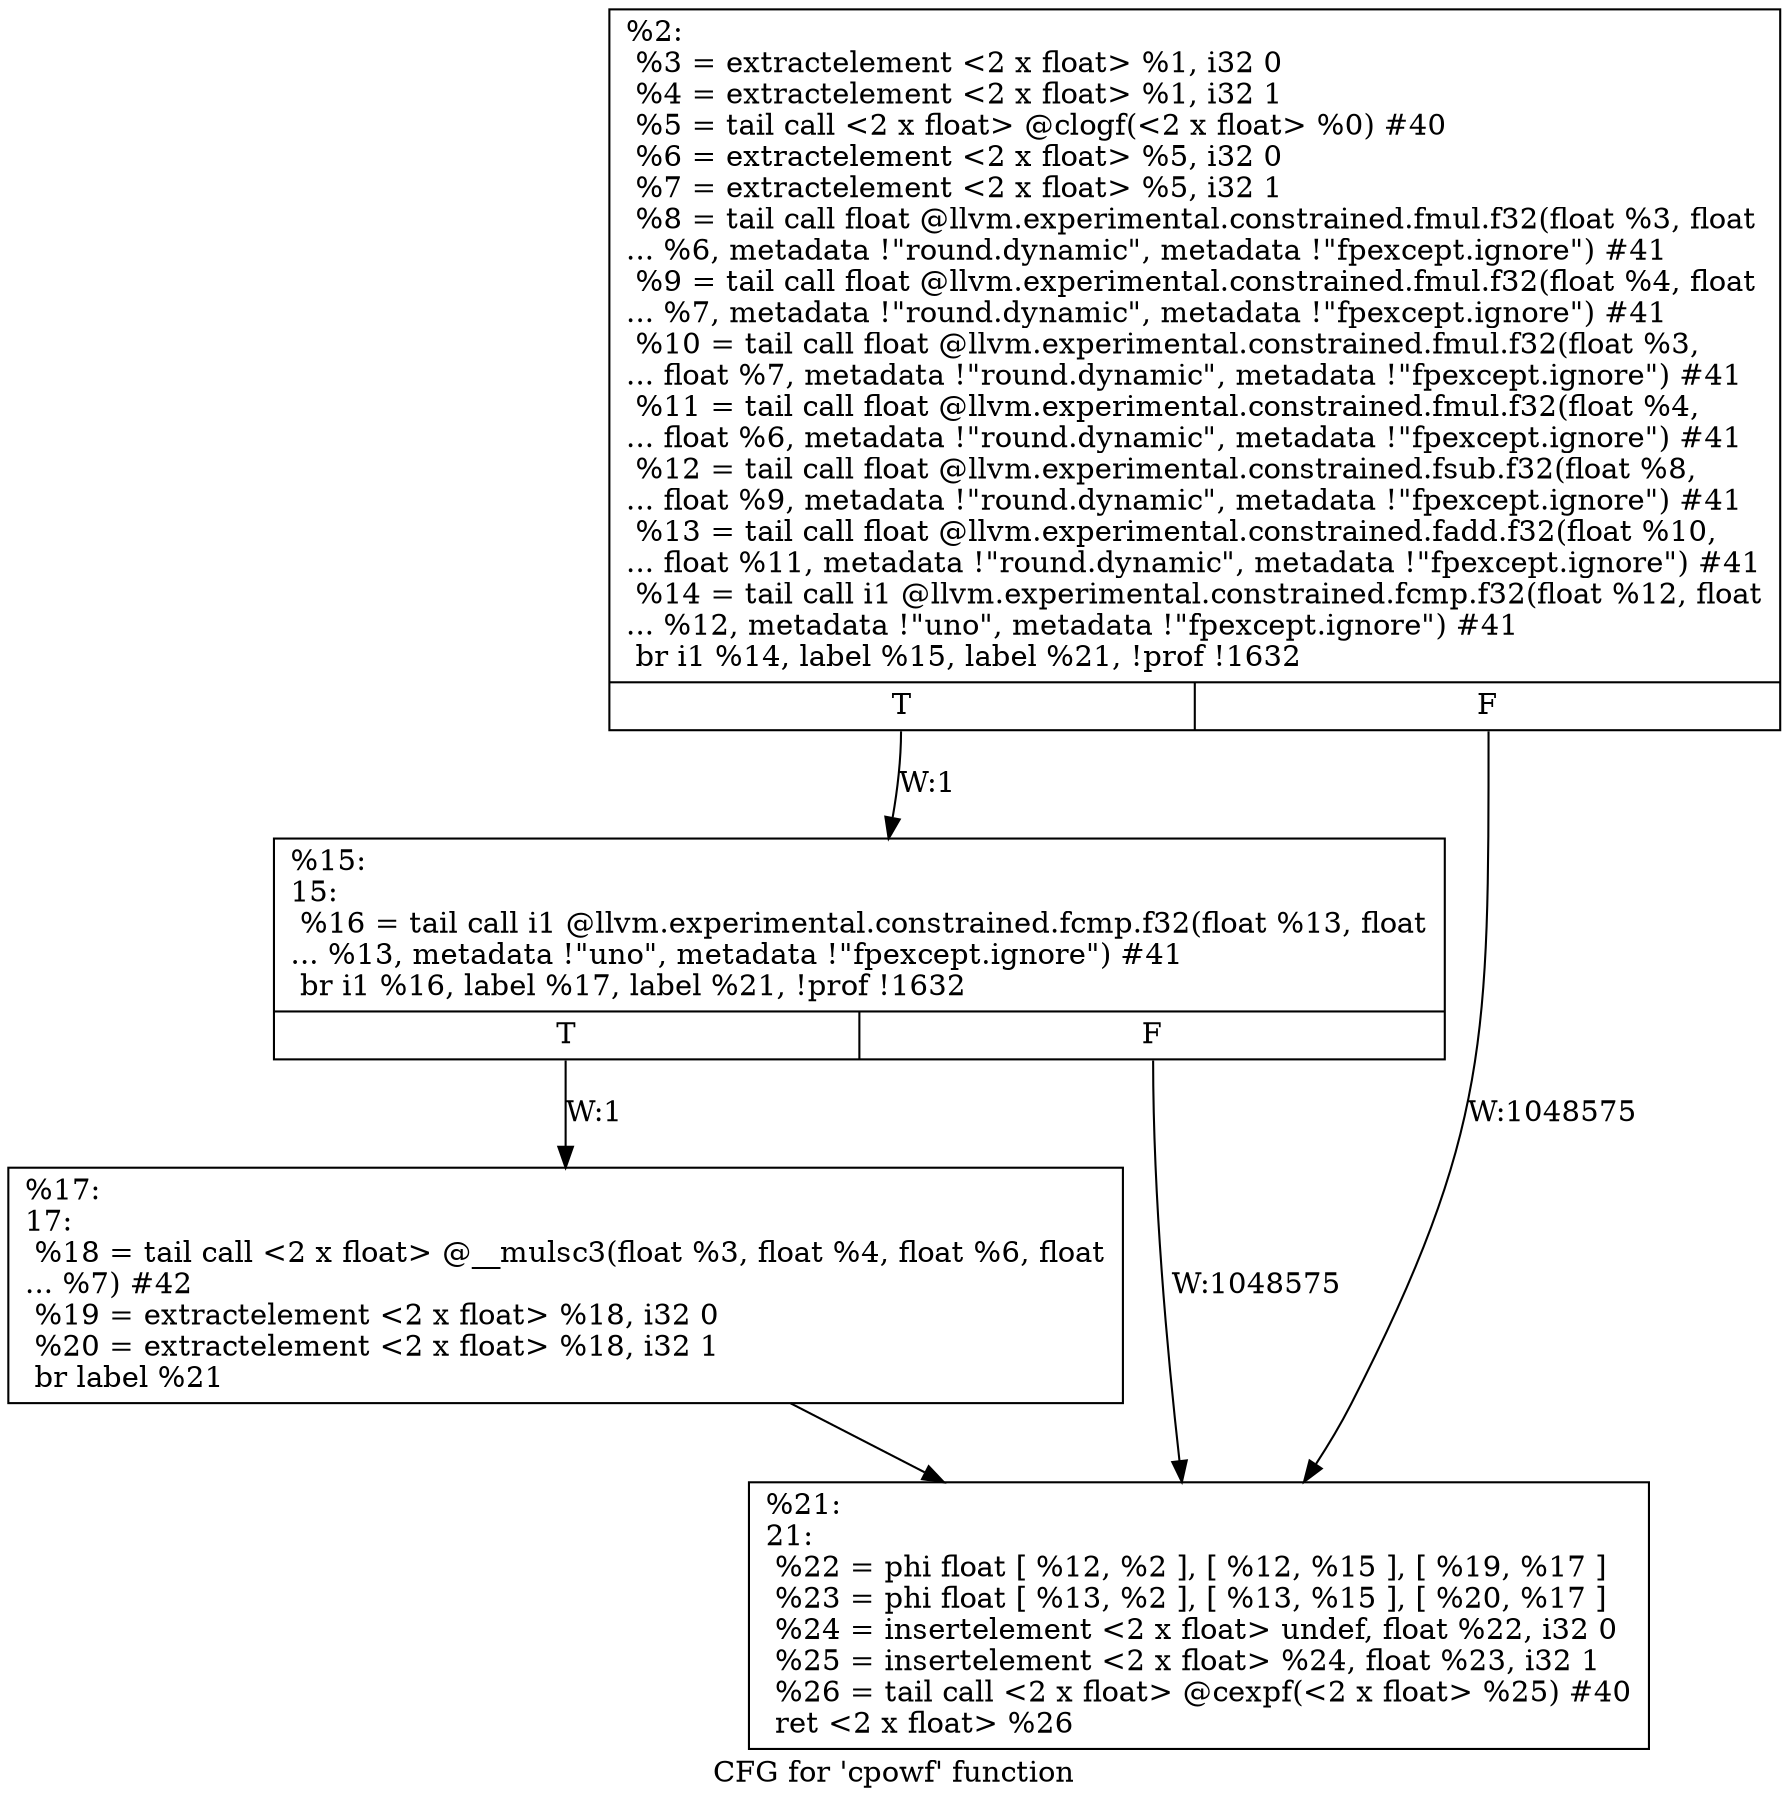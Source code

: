 digraph "CFG for 'cpowf' function" {
	label="CFG for 'cpowf' function";

	Node0x1ea12e0 [shape=record,label="{%2:\l  %3 = extractelement \<2 x float\> %1, i32 0\l  %4 = extractelement \<2 x float\> %1, i32 1\l  %5 = tail call \<2 x float\> @clogf(\<2 x float\> %0) #40\l  %6 = extractelement \<2 x float\> %5, i32 0\l  %7 = extractelement \<2 x float\> %5, i32 1\l  %8 = tail call float @llvm.experimental.constrained.fmul.f32(float %3, float\l... %6, metadata !\"round.dynamic\", metadata !\"fpexcept.ignore\") #41\l  %9 = tail call float @llvm.experimental.constrained.fmul.f32(float %4, float\l... %7, metadata !\"round.dynamic\", metadata !\"fpexcept.ignore\") #41\l  %10 = tail call float @llvm.experimental.constrained.fmul.f32(float %3,\l... float %7, metadata !\"round.dynamic\", metadata !\"fpexcept.ignore\") #41\l  %11 = tail call float @llvm.experimental.constrained.fmul.f32(float %4,\l... float %6, metadata !\"round.dynamic\", metadata !\"fpexcept.ignore\") #41\l  %12 = tail call float @llvm.experimental.constrained.fsub.f32(float %8,\l... float %9, metadata !\"round.dynamic\", metadata !\"fpexcept.ignore\") #41\l  %13 = tail call float @llvm.experimental.constrained.fadd.f32(float %10,\l... float %11, metadata !\"round.dynamic\", metadata !\"fpexcept.ignore\") #41\l  %14 = tail call i1 @llvm.experimental.constrained.fcmp.f32(float %12, float\l... %12, metadata !\"uno\", metadata !\"fpexcept.ignore\") #41\l  br i1 %14, label %15, label %21, !prof !1632\l|{<s0>T|<s1>F}}"];
	Node0x1ea12e0:s0 -> Node0x1ea1670[label="W:1"];
	Node0x1ea12e0:s1 -> Node0x1ea1a20[label="W:1048575"];
	Node0x1ea1670 [shape=record,label="{%15:\l15:                                               \l  %16 = tail call i1 @llvm.experimental.constrained.fcmp.f32(float %13, float\l... %13, metadata !\"uno\", metadata !\"fpexcept.ignore\") #41\l  br i1 %16, label %17, label %21, !prof !1632\l|{<s0>T|<s1>F}}"];
	Node0x1ea1670:s0 -> Node0x1ea19d0[label="W:1"];
	Node0x1ea1670:s1 -> Node0x1ea1a20[label="W:1048575"];
	Node0x1ea19d0 [shape=record,label="{%17:\l17:                                               \l  %18 = tail call \<2 x float\> @__mulsc3(float %3, float %4, float %6, float\l... %7) #42\l  %19 = extractelement \<2 x float\> %18, i32 0\l  %20 = extractelement \<2 x float\> %18, i32 1\l  br label %21\l}"];
	Node0x1ea19d0 -> Node0x1ea1a20;
	Node0x1ea1a20 [shape=record,label="{%21:\l21:                                               \l  %22 = phi float [ %12, %2 ], [ %12, %15 ], [ %19, %17 ]\l  %23 = phi float [ %13, %2 ], [ %13, %15 ], [ %20, %17 ]\l  %24 = insertelement \<2 x float\> undef, float %22, i32 0\l  %25 = insertelement \<2 x float\> %24, float %23, i32 1\l  %26 = tail call \<2 x float\> @cexpf(\<2 x float\> %25) #40\l  ret \<2 x float\> %26\l}"];
}
